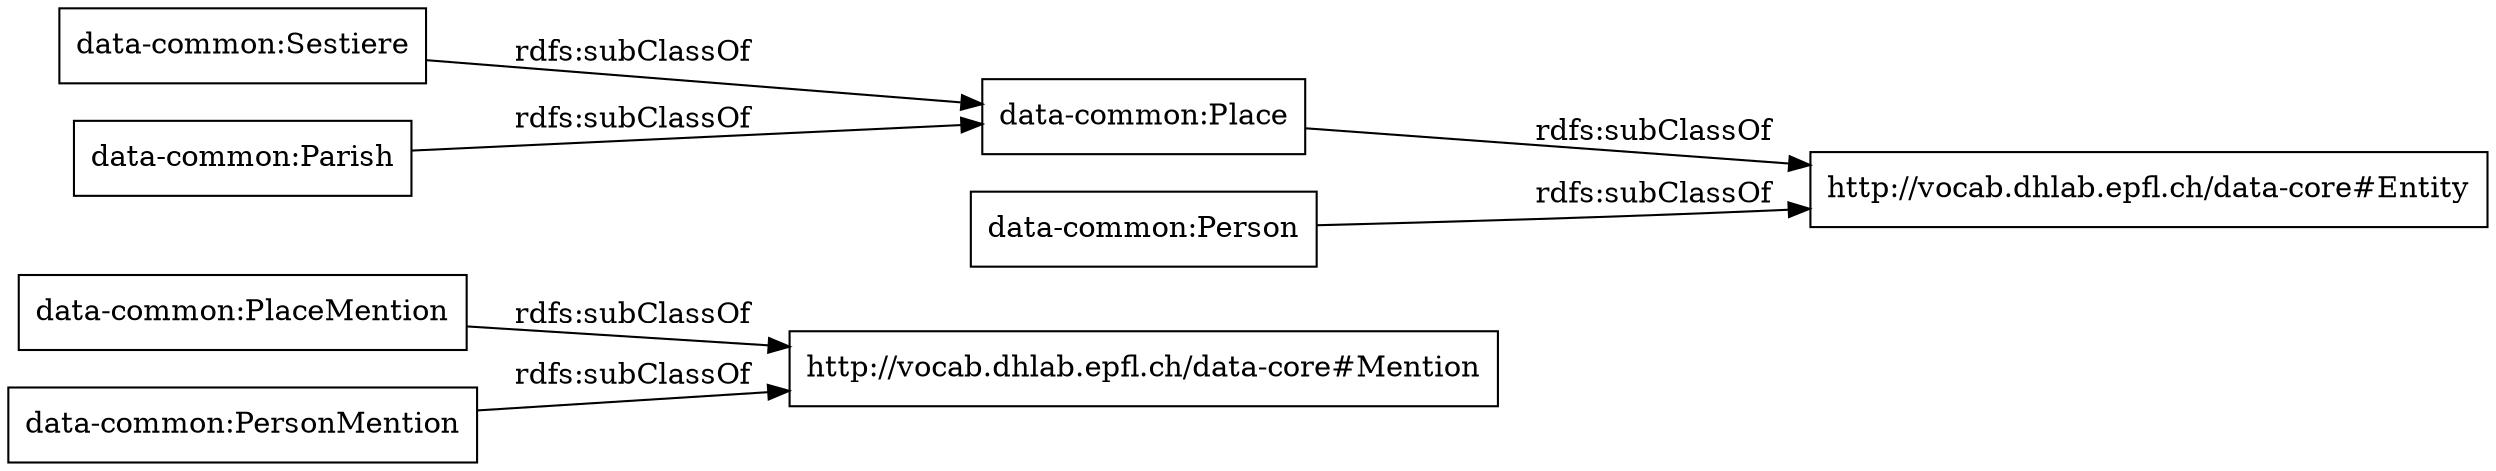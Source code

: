 digraph ar2dtool_diagram { 
rankdir=LR;
size="1000"
node [shape = rectangle, color="black"]; "http://vocab.dhlab.epfl.ch/data-core#Mention" "http://vocab.dhlab.epfl.ch/data-core#Entity" "data-common:Sestiere" "data-common:PlaceMention" "data-common:Place" "data-common:PersonMention" "data-common:Person" "data-common:Parish" ; /*classes style*/
	"data-common:PersonMention" -> "http://vocab.dhlab.epfl.ch/data-core#Mention" [ label = "rdfs:subClassOf" ];
	"data-common:Place" -> "http://vocab.dhlab.epfl.ch/data-core#Entity" [ label = "rdfs:subClassOf" ];
	"data-common:Sestiere" -> "data-common:Place" [ label = "rdfs:subClassOf" ];
	"data-common:PlaceMention" -> "http://vocab.dhlab.epfl.ch/data-core#Mention" [ label = "rdfs:subClassOf" ];
	"data-common:Parish" -> "data-common:Place" [ label = "rdfs:subClassOf" ];
	"data-common:Person" -> "http://vocab.dhlab.epfl.ch/data-core#Entity" [ label = "rdfs:subClassOf" ];

}
